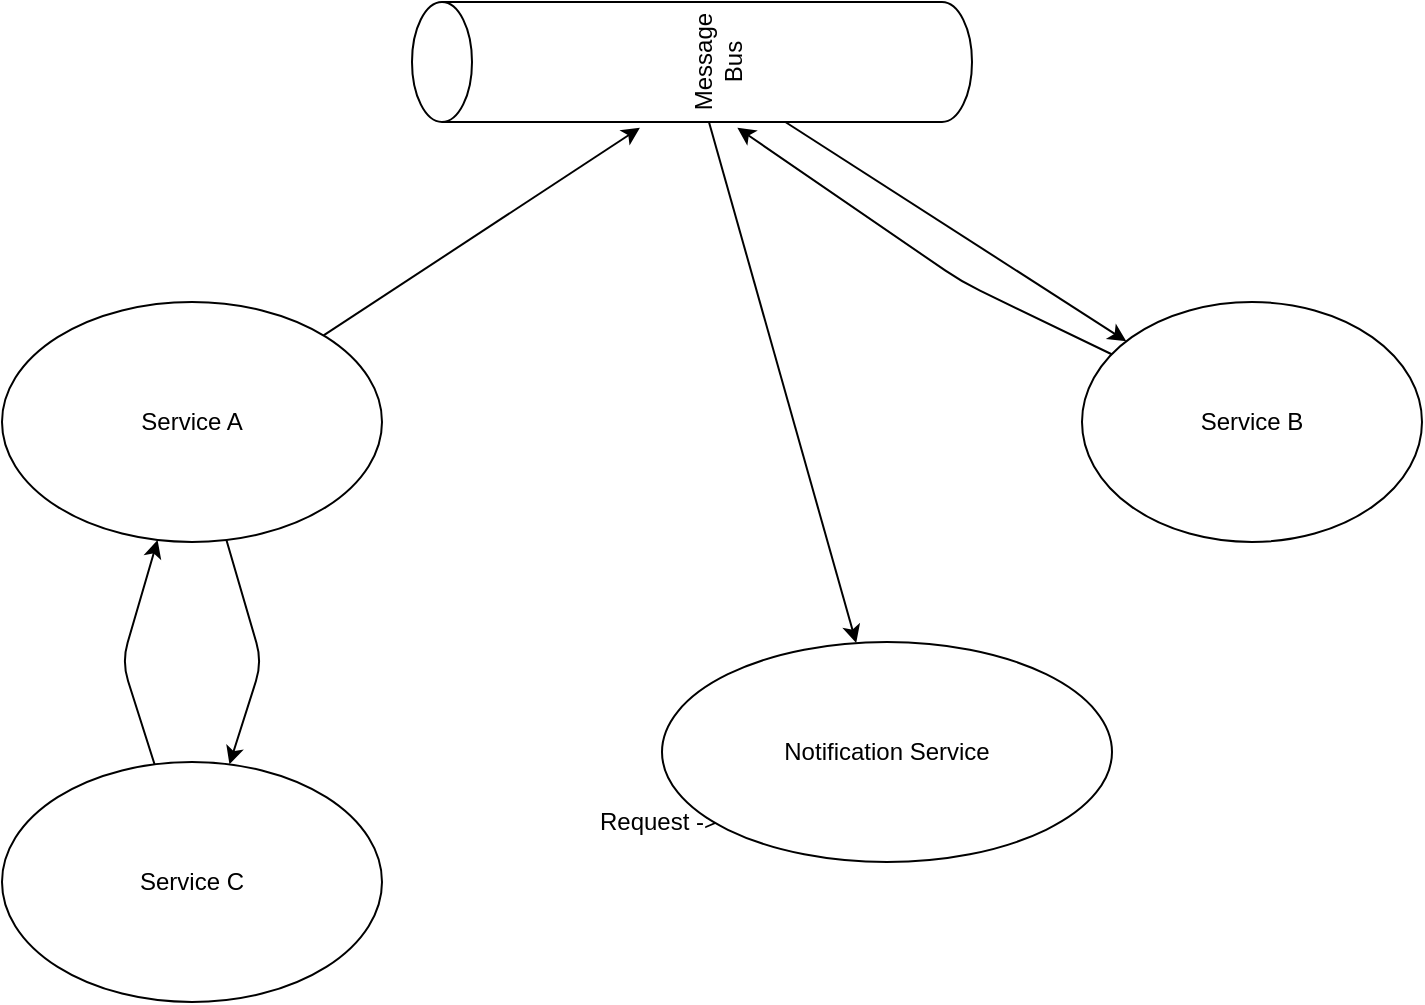 <mxfile>
    <diagram id="oQGmxIACicsIkvx8hSu-" name="Message Styles">
        <mxGraphModel dx="1027" dy="472" grid="1" gridSize="10" guides="1" tooltips="1" connect="1" arrows="1" fold="1" page="1" pageScale="1" pageWidth="850" pageHeight="1100" math="0" shadow="0">
            <root>
                <mxCell id="0"/>
                <mxCell id="1" parent="0"/>
                <mxCell id="9" style="edgeStyle=none;html=1;entryX=-0.048;entryY=0.407;entryDx=0;entryDy=0;entryPerimeter=0;" parent="1" source="2" target="8" edge="1">
                    <mxGeometry relative="1" as="geometry"/>
                </mxCell>
                <mxCell id="16" value="" style="edgeStyle=none;html=1;" parent="1" source="2" target="15" edge="1">
                    <mxGeometry relative="1" as="geometry">
                        <Array as="points">
                            <mxPoint x="210" y="360"/>
                        </Array>
                    </mxGeometry>
                </mxCell>
                <mxCell id="2" value="Service A&lt;br&gt;" style="ellipse;whiteSpace=wrap;html=1;" parent="1" vertex="1">
                    <mxGeometry x="80" y="180" width="190" height="120" as="geometry"/>
                </mxCell>
                <mxCell id="13" style="edgeStyle=none;html=1;entryX=-0.048;entryY=0.581;entryDx=0;entryDy=0;entryPerimeter=0;" parent="1" source="4" target="8" edge="1">
                    <mxGeometry relative="1" as="geometry">
                        <Array as="points">
                            <mxPoint x="560" y="170"/>
                        </Array>
                    </mxGeometry>
                </mxCell>
                <mxCell id="4" value="Service B" style="ellipse;whiteSpace=wrap;html=1;" parent="1" vertex="1">
                    <mxGeometry x="620" y="180" width="170" height="120" as="geometry"/>
                </mxCell>
                <mxCell id="6" value="Request -&amp;gt; Reply" style="text;html=1;align=center;verticalAlign=middle;resizable=0;points=[];autosize=1;strokeColor=none;fillColor=none;" parent="1" vertex="1">
                    <mxGeometry x="370" y="430" width="110" height="20" as="geometry"/>
                </mxCell>
                <mxCell id="10" style="edgeStyle=none;html=1;" parent="1" source="8" target="4" edge="1">
                    <mxGeometry relative="1" as="geometry"/>
                </mxCell>
                <mxCell id="14" style="edgeStyle=none;html=1;" parent="1" source="8" target="11" edge="1">
                    <mxGeometry relative="1" as="geometry"/>
                </mxCell>
                <mxCell id="8" value="Message Bus" style="shape=cylinder3;whiteSpace=wrap;html=1;boundedLbl=1;backgroundOutline=1;size=15;rotation=-90;" parent="1" vertex="1">
                    <mxGeometry x="395" y="-80" width="60" height="280" as="geometry"/>
                </mxCell>
                <mxCell id="11" value="Notification Service" style="ellipse;whiteSpace=wrap;html=1;" parent="1" vertex="1">
                    <mxGeometry x="410" y="350" width="225" height="110" as="geometry"/>
                </mxCell>
                <mxCell id="17" value="" style="edgeStyle=none;html=1;" parent="1" source="15" target="2" edge="1">
                    <mxGeometry relative="1" as="geometry">
                        <Array as="points">
                            <mxPoint x="140" y="360"/>
                        </Array>
                    </mxGeometry>
                </mxCell>
                <mxCell id="15" value="Service C" style="ellipse;whiteSpace=wrap;html=1;" parent="1" vertex="1">
                    <mxGeometry x="80" y="410" width="190" height="120" as="geometry"/>
                </mxCell>
            </root>
        </mxGraphModel>
    </diagram>
    <diagram id="4715jszVnEOgIYrp6hxG" name="Page-2">
        <mxGraphModel dx="1223" dy="472" grid="1" gridSize="10" guides="1" tooltips="1" connect="1" arrows="1" fold="1" page="1" pageScale="1" pageWidth="850" pageHeight="1100" math="0" shadow="0">
            <root>
                <mxCell id="zf1mJ2Ks1gVrtGOe9tdK-0"/>
                <mxCell id="zf1mJ2Ks1gVrtGOe9tdK-1" parent="zf1mJ2Ks1gVrtGOe9tdK-0"/>
                <mxCell id="D_04XxpTFQ1pf00YKzVa-0" style="edgeStyle=none;html=1;entryX=-0.048;entryY=0.407;entryDx=0;entryDy=0;entryPerimeter=0;exitX=0.993;exitY=0.605;exitDx=0;exitDy=0;exitPerimeter=0;" parent="zf1mJ2Ks1gVrtGOe9tdK-1" source="fZOcJtcuAYmtVRUyS6_C-0" target="D_04XxpTFQ1pf00YKzVa-7" edge="1">
                    <mxGeometry relative="1" as="geometry">
                        <mxPoint x="240.723" y="196.676" as="sourcePoint"/>
                    </mxGeometry>
                </mxCell>
                <mxCell id="D_04XxpTFQ1pf00YKzVa-1" value="" style="edgeStyle=none;html=1;" parent="zf1mJ2Ks1gVrtGOe9tdK-1" source="fZOcJtcuAYmtVRUyS6_C-0" target="D_04XxpTFQ1pf00YKzVa-10" edge="1">
                    <mxGeometry relative="1" as="geometry">
                        <mxPoint x="192.21" y="299.007" as="sourcePoint"/>
                        <Array as="points">
                            <mxPoint x="390" y="350"/>
                        </Array>
                    </mxGeometry>
                </mxCell>
                <mxCell id="D_04XxpTFQ1pf00YKzVa-2" style="edgeStyle=none;html=1;entryX=-0.048;entryY=0.581;entryDx=0;entryDy=0;entryPerimeter=0;" parent="zf1mJ2Ks1gVrtGOe9tdK-1" source="D_04XxpTFQ1pf00YKzVa-3" target="D_04XxpTFQ1pf00YKzVa-7" edge="1">
                    <mxGeometry relative="1" as="geometry">
                        <Array as="points">
                            <mxPoint x="560" y="170"/>
                        </Array>
                    </mxGeometry>
                </mxCell>
                <mxCell id="D_04XxpTFQ1pf00YKzVa-3" value="Service B" style="ellipse;whiteSpace=wrap;html=1;" parent="zf1mJ2Ks1gVrtGOe9tdK-1" vertex="1">
                    <mxGeometry x="435" y="30" width="170" height="120" as="geometry"/>
                </mxCell>
                <mxCell id="D_04XxpTFQ1pf00YKzVa-4" value="Request -&amp;gt; Reply" style="text;html=1;align=center;verticalAlign=middle;resizable=0;points=[];autosize=1;strokeColor=none;fillColor=none;" parent="zf1mJ2Ks1gVrtGOe9tdK-1" vertex="1">
                    <mxGeometry x="340" y="530" width="110" height="20" as="geometry"/>
                </mxCell>
                <mxCell id="D_04XxpTFQ1pf00YKzVa-5" style="edgeStyle=none;html=1;" parent="zf1mJ2Ks1gVrtGOe9tdK-1" source="D_04XxpTFQ1pf00YKzVa-7" target="D_04XxpTFQ1pf00YKzVa-3" edge="1">
                    <mxGeometry relative="1" as="geometry"/>
                </mxCell>
                <mxCell id="D_04XxpTFQ1pf00YKzVa-6" style="edgeStyle=none;html=1;" parent="zf1mJ2Ks1gVrtGOe9tdK-1" source="D_04XxpTFQ1pf00YKzVa-7" target="D_04XxpTFQ1pf00YKzVa-8" edge="1">
                    <mxGeometry relative="1" as="geometry"/>
                </mxCell>
                <mxCell id="D_04XxpTFQ1pf00YKzVa-7" value="Message Bus" style="shape=cylinder3;whiteSpace=wrap;html=1;boundedLbl=1;backgroundOutline=1;size=15;rotation=0;" parent="zf1mJ2Ks1gVrtGOe9tdK-1" vertex="1">
                    <mxGeometry x="910" y="220" width="60" height="280" as="geometry"/>
                </mxCell>
                <mxCell id="D_04XxpTFQ1pf00YKzVa-8" value="Notification Service" style="ellipse;whiteSpace=wrap;html=1;" parent="zf1mJ2Ks1gVrtGOe9tdK-1" vertex="1">
                    <mxGeometry x="645" y="410" width="225" height="110" as="geometry"/>
                </mxCell>
                <mxCell id="D_04XxpTFQ1pf00YKzVa-9" value="" style="edgeStyle=none;html=1;" parent="zf1mJ2Ks1gVrtGOe9tdK-1" source="D_04XxpTFQ1pf00YKzVa-10" target="fZOcJtcuAYmtVRUyS6_C-0" edge="1">
                    <mxGeometry relative="1" as="geometry">
                        <mxPoint x="157.79" y="299.007" as="targetPoint"/>
                        <Array as="points">
                            <mxPoint x="440" y="340"/>
                        </Array>
                    </mxGeometry>
                </mxCell>
                <mxCell id="D_04XxpTFQ1pf00YKzVa-10" value="Service C" style="ellipse;whiteSpace=wrap;html=1;" parent="zf1mJ2Ks1gVrtGOe9tdK-1" vertex="1">
                    <mxGeometry x="435" y="400" width="190" height="120" as="geometry"/>
                </mxCell>
                <mxCell id="fZOcJtcuAYmtVRUyS6_C-0" value="Service A&lt;br&gt;" style="ellipse;whiteSpace=wrap;html=1;" parent="zf1mJ2Ks1gVrtGOe9tdK-1" vertex="1">
                    <mxGeometry x="435" y="210" width="190" height="120" as="geometry"/>
                </mxCell>
                <mxCell id="fZOcJtcuAYmtVRUyS6_C-10" style="edgeStyle=none;html=1;entryX=0;entryY=0.5;entryDx=0;entryDy=0;" parent="zf1mJ2Ks1gVrtGOe9tdK-1" source="fZOcJtcuAYmtVRUyS6_C-2" target="fZOcJtcuAYmtVRUyS6_C-9" edge="1">
                    <mxGeometry relative="1" as="geometry"/>
                </mxCell>
                <mxCell id="fZOcJtcuAYmtVRUyS6_C-2" value="" style="aspect=fixed;perimeter=ellipsePerimeter;html=1;align=center;shadow=0;dashed=0;spacingTop=3;image;image=img/lib/active_directory/laptop_client.svg;" parent="zf1mJ2Ks1gVrtGOe9tdK-1" vertex="1">
                    <mxGeometry x="60" y="130" width="60" height="66.67" as="geometry"/>
                </mxCell>
                <mxCell id="fZOcJtcuAYmtVRUyS6_C-17" style="edgeStyle=none;html=1;" parent="zf1mJ2Ks1gVrtGOe9tdK-1" source="fZOcJtcuAYmtVRUyS6_C-3" target="fZOcJtcuAYmtVRUyS6_C-12" edge="1">
                    <mxGeometry relative="1" as="geometry"/>
                </mxCell>
                <mxCell id="fZOcJtcuAYmtVRUyS6_C-3" value="" style="verticalLabelPosition=bottom;verticalAlign=top;html=1;shadow=0;dashed=0;strokeWidth=1;shape=mxgraph.android.phone2;strokeColor=#c0c0c0;" parent="zf1mJ2Ks1gVrtGOe9tdK-1" vertex="1">
                    <mxGeometry x="47.5" y="230" width="70" height="110" as="geometry"/>
                </mxCell>
                <mxCell id="fZOcJtcuAYmtVRUyS6_C-18" style="edgeStyle=none;html=1;" parent="zf1mJ2Ks1gVrtGOe9tdK-1" source="fZOcJtcuAYmtVRUyS6_C-4" target="fZOcJtcuAYmtVRUyS6_C-13" edge="1">
                    <mxGeometry relative="1" as="geometry"/>
                </mxCell>
                <mxCell id="fZOcJtcuAYmtVRUyS6_C-4" value="" style="outlineConnect=0;dashed=0;verticalLabelPosition=bottom;verticalAlign=top;align=center;html=1;shape=mxgraph.aws3.fire_tv;fillColor=#5294CF;gradientColor=none;" parent="zf1mJ2Ks1gVrtGOe9tdK-1" vertex="1">
                    <mxGeometry x="45.5" y="410" width="72" height="55.5" as="geometry"/>
                </mxCell>
                <mxCell id="fZOcJtcuAYmtVRUyS6_C-5" value="10.134.22.175" style="text;html=1;align=center;verticalAlign=middle;resizable=0;points=[];autosize=1;strokeColor=none;fillColor=none;" parent="zf1mJ2Ks1gVrtGOe9tdK-1" vertex="1">
                    <mxGeometry x="485" y="470" width="90" height="20" as="geometry"/>
                </mxCell>
                <mxCell id="fZOcJtcuAYmtVRUyS6_C-6" value="10.134.22.165" style="text;html=1;align=center;verticalAlign=middle;resizable=0;points=[];autosize=1;strokeColor=none;fillColor=none;" parent="zf1mJ2Ks1gVrtGOe9tdK-1" vertex="1">
                    <mxGeometry x="485" y="280" width="90" height="20" as="geometry"/>
                </mxCell>
                <mxCell id="fZOcJtcuAYmtVRUyS6_C-7" value="10.134.22.155" style="text;html=1;align=center;verticalAlign=middle;resizable=0;points=[];autosize=1;strokeColor=none;fillColor=none;" parent="zf1mJ2Ks1gVrtGOe9tdK-1" vertex="1">
                    <mxGeometry x="712.5" y="480" width="90" height="20" as="geometry"/>
                </mxCell>
                <mxCell id="fZOcJtcuAYmtVRUyS6_C-14" style="edgeStyle=none;html=1;" parent="zf1mJ2Ks1gVrtGOe9tdK-1" source="fZOcJtcuAYmtVRUyS6_C-8" target="D_04XxpTFQ1pf00YKzVa-10" edge="1">
                    <mxGeometry relative="1" as="geometry"/>
                </mxCell>
                <mxCell id="fZOcJtcuAYmtVRUyS6_C-15" style="edgeStyle=none;html=1;entryX=0.019;entryY=0.407;entryDx=0;entryDy=0;entryPerimeter=0;" parent="zf1mJ2Ks1gVrtGOe9tdK-1" source="fZOcJtcuAYmtVRUyS6_C-8" target="fZOcJtcuAYmtVRUyS6_C-0" edge="1">
                    <mxGeometry relative="1" as="geometry"/>
                </mxCell>
                <mxCell id="fZOcJtcuAYmtVRUyS6_C-16" style="edgeStyle=none;html=1;" parent="zf1mJ2Ks1gVrtGOe9tdK-1" source="fZOcJtcuAYmtVRUyS6_C-8" target="D_04XxpTFQ1pf00YKzVa-8" edge="1">
                    <mxGeometry relative="1" as="geometry"/>
                </mxCell>
                <mxCell id="fZOcJtcuAYmtVRUyS6_C-8" value="API Gateway&lt;br&gt;" style="rounded=1;whiteSpace=wrap;html=1;" parent="zf1mJ2Ks1gVrtGOe9tdK-1" vertex="1">
                    <mxGeometry x="195" y="70" width="120" height="440" as="geometry"/>
                </mxCell>
                <mxCell id="fZOcJtcuAYmtVRUyS6_C-11" style="edgeStyle=none;html=1;entryX=0.05;entryY=0.703;entryDx=0;entryDy=0;entryPerimeter=0;" parent="zf1mJ2Ks1gVrtGOe9tdK-1" source="fZOcJtcuAYmtVRUyS6_C-9" target="D_04XxpTFQ1pf00YKzVa-3" edge="1">
                    <mxGeometry relative="1" as="geometry"/>
                </mxCell>
                <mxCell id="fZOcJtcuAYmtVRUyS6_C-19" style="edgeStyle=none;html=1;" parent="zf1mJ2Ks1gVrtGOe9tdK-1" source="fZOcJtcuAYmtVRUyS6_C-9" target="fZOcJtcuAYmtVRUyS6_C-0" edge="1">
                    <mxGeometry relative="1" as="geometry"/>
                </mxCell>
                <mxCell id="fZOcJtcuAYmtVRUyS6_C-20" style="edgeStyle=none;html=1;exitX=1;exitY=0.5;exitDx=0;exitDy=0;" parent="zf1mJ2Ks1gVrtGOe9tdK-1" source="fZOcJtcuAYmtVRUyS6_C-9" target="D_04XxpTFQ1pf00YKzVa-10" edge="1">
                    <mxGeometry relative="1" as="geometry"/>
                </mxCell>
                <mxCell id="fZOcJtcuAYmtVRUyS6_C-21" style="edgeStyle=none;html=1;" parent="zf1mJ2Ks1gVrtGOe9tdK-1" source="fZOcJtcuAYmtVRUyS6_C-9" target="D_04XxpTFQ1pf00YKzVa-8" edge="1">
                    <mxGeometry relative="1" as="geometry"/>
                </mxCell>
                <mxCell id="fZOcJtcuAYmtVRUyS6_C-9" value="Web App BFF" style="rounded=1;whiteSpace=wrap;html=1;" parent="zf1mJ2Ks1gVrtGOe9tdK-1" vertex="1">
                    <mxGeometry x="220" y="140" width="80" height="60" as="geometry"/>
                </mxCell>
                <mxCell id="fZOcJtcuAYmtVRUyS6_C-12" value="Mobile App BFF" style="rounded=1;whiteSpace=wrap;html=1;" parent="zf1mJ2Ks1gVrtGOe9tdK-1" vertex="1">
                    <mxGeometry x="220" y="300" width="70" height="60" as="geometry"/>
                </mxCell>
                <mxCell id="fZOcJtcuAYmtVRUyS6_C-13" value="TV App BFF" style="rounded=1;whiteSpace=wrap;html=1;" parent="zf1mJ2Ks1gVrtGOe9tdK-1" vertex="1">
                    <mxGeometry x="220" y="390" width="70" height="60" as="geometry"/>
                </mxCell>
                <mxCell id="VV12hFxkPRp4T2DIBTKw-0" style="edgeStyle=none;html=1;exitX=0.75;exitY=1;exitDx=0;exitDy=0;entryX=0.824;entryY=1.002;entryDx=0;entryDy=0;entryPerimeter=0;" edge="1" parent="zf1mJ2Ks1gVrtGOe9tdK-1" source="fZOcJtcuAYmtVRUyS6_C-8" target="fZOcJtcuAYmtVRUyS6_C-8">
                    <mxGeometry relative="1" as="geometry"/>
                </mxCell>
            </root>
        </mxGraphModel>
    </diagram>
</mxfile>
